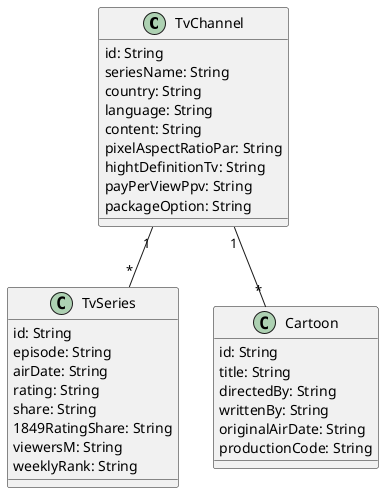 @startuml "Tvshow"


class TvChannel{
  id: String
  seriesName: String
  country: String
  language: String
  content: String
  pixelAspectRatioPar: String
  hightDefinitionTv: String
  payPerViewPpv: String
  packageOption: String
}

class TvSeries{
  id: String
  episode: String
  airDate: String
  rating: String
  share: String
  1849RatingShare: String
  viewersM: String
  weeklyRank: String
}

class Cartoon{
  id: String
  title: String
  directedBy: String
  writtenBy: String
  originalAirDate: String
  productionCode: String
}



TvChannel "1" -- "*" TvSeries

TvChannel "1" -- "*" Cartoon


@enduml